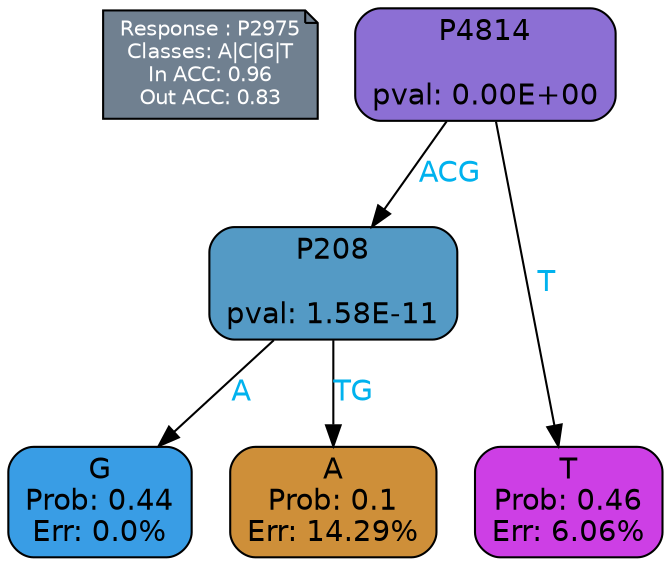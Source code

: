 digraph Tree {
node [shape=box, style="filled, rounded", color="black", fontname=helvetica] ;
graph [ranksep=equally, splines=polylines, bgcolor=transparent, dpi=600] ;
edge [fontname=helvetica] ;
LEGEND [label="Response : P2975
Classes: A|C|G|T
In ACC: 0.96
Out ACC: 0.83
",shape=note,align=left,style=filled,fillcolor="slategray",fontcolor="white",fontsize=10];1 [label="P4814

pval: 0.00E+00", fillcolor="#8c6fd4"] ;
2 [label="P208

pval: 1.58E-11", fillcolor="#549ac5"] ;
3 [label="G
Prob: 0.44
Err: 0.0%", fillcolor="#399de5"] ;
4 [label="A
Prob: 0.1
Err: 14.29%", fillcolor="#ce8f39"] ;
5 [label="T
Prob: 0.46
Err: 6.06%", fillcolor="#cd3fe5"] ;
1 -> 2 [label="ACG",fontcolor=deepskyblue2] ;
1 -> 5 [label="T",fontcolor=deepskyblue2] ;
2 -> 3 [label="A",fontcolor=deepskyblue2] ;
2 -> 4 [label="TG",fontcolor=deepskyblue2] ;
{rank = same; 3;4;5;}{rank = same; LEGEND;1;}}